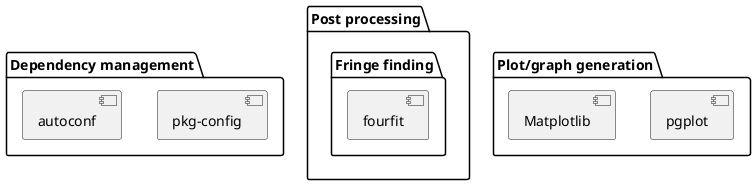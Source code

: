 @startuml
'A component diagram of all the components in the HOPS project.'

package "Dependency management" {
  [pkg-config]
  [autoconf]

}
package "Post processing"{

  package "Fringe finding" {
    [fourfit]
  }

}

package "Plot/graph generation"{
  [pgplot]
  [Matplotlib]
}

@enduml
